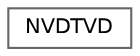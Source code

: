 digraph "Graphical Class Hierarchy"
{
 // LATEX_PDF_SIZE
  bgcolor="transparent";
  edge [fontname=Helvetica,fontsize=10,labelfontname=Helvetica,labelfontsize=10];
  node [fontname=Helvetica,fontsize=10,shape=box,height=0.2,width=0.4];
  rankdir="LR";
  Node0 [id="Node000000",label="NVDTVD",height=0.2,width=0.4,color="grey40", fillcolor="white", style="filled",URL="$classFoam_1_1NVDTVD.html",tooltip="Foam::NVDTVD."];
}
